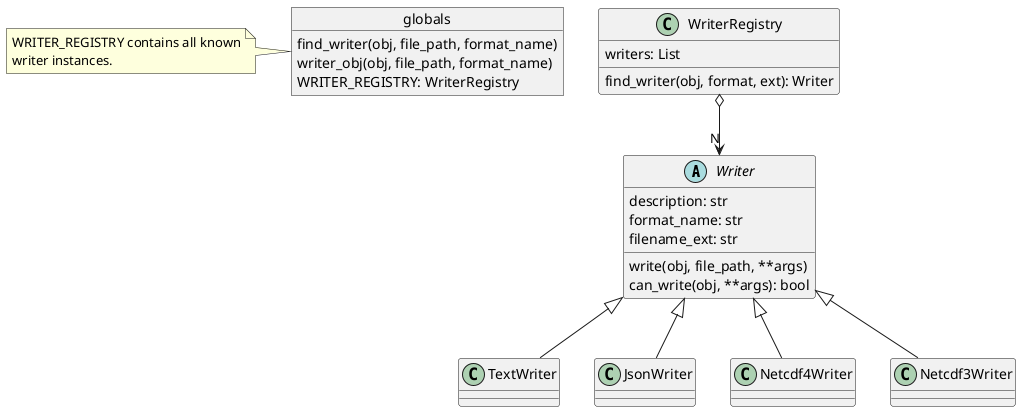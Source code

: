 @startuml

abstract class Writer {
    description: str
    format_name: str
    filename_ext: str
    write(obj, file_path, **args)
    can_write(obj, **args): bool
}

class TextWriter extends Writer {
}

class JsonWriter extends Writer {
}

class Netcdf4Writer extends Writer {
}

class Netcdf3Writer extends Writer {
}

class WriterRegistry {
    writers: List
    find_writer(obj, format, ext): Writer
}

WriterRegistry o--> "N" Writer

object globals {
    find_writer(obj, file_path, format_name)
    writer_obj(obj, file_path, format_name)
    WRITER_REGISTRY: WriterRegistry
}

note left of globals
WRITER_REGISTRY contains all known
writer instances.
end note

@enduml